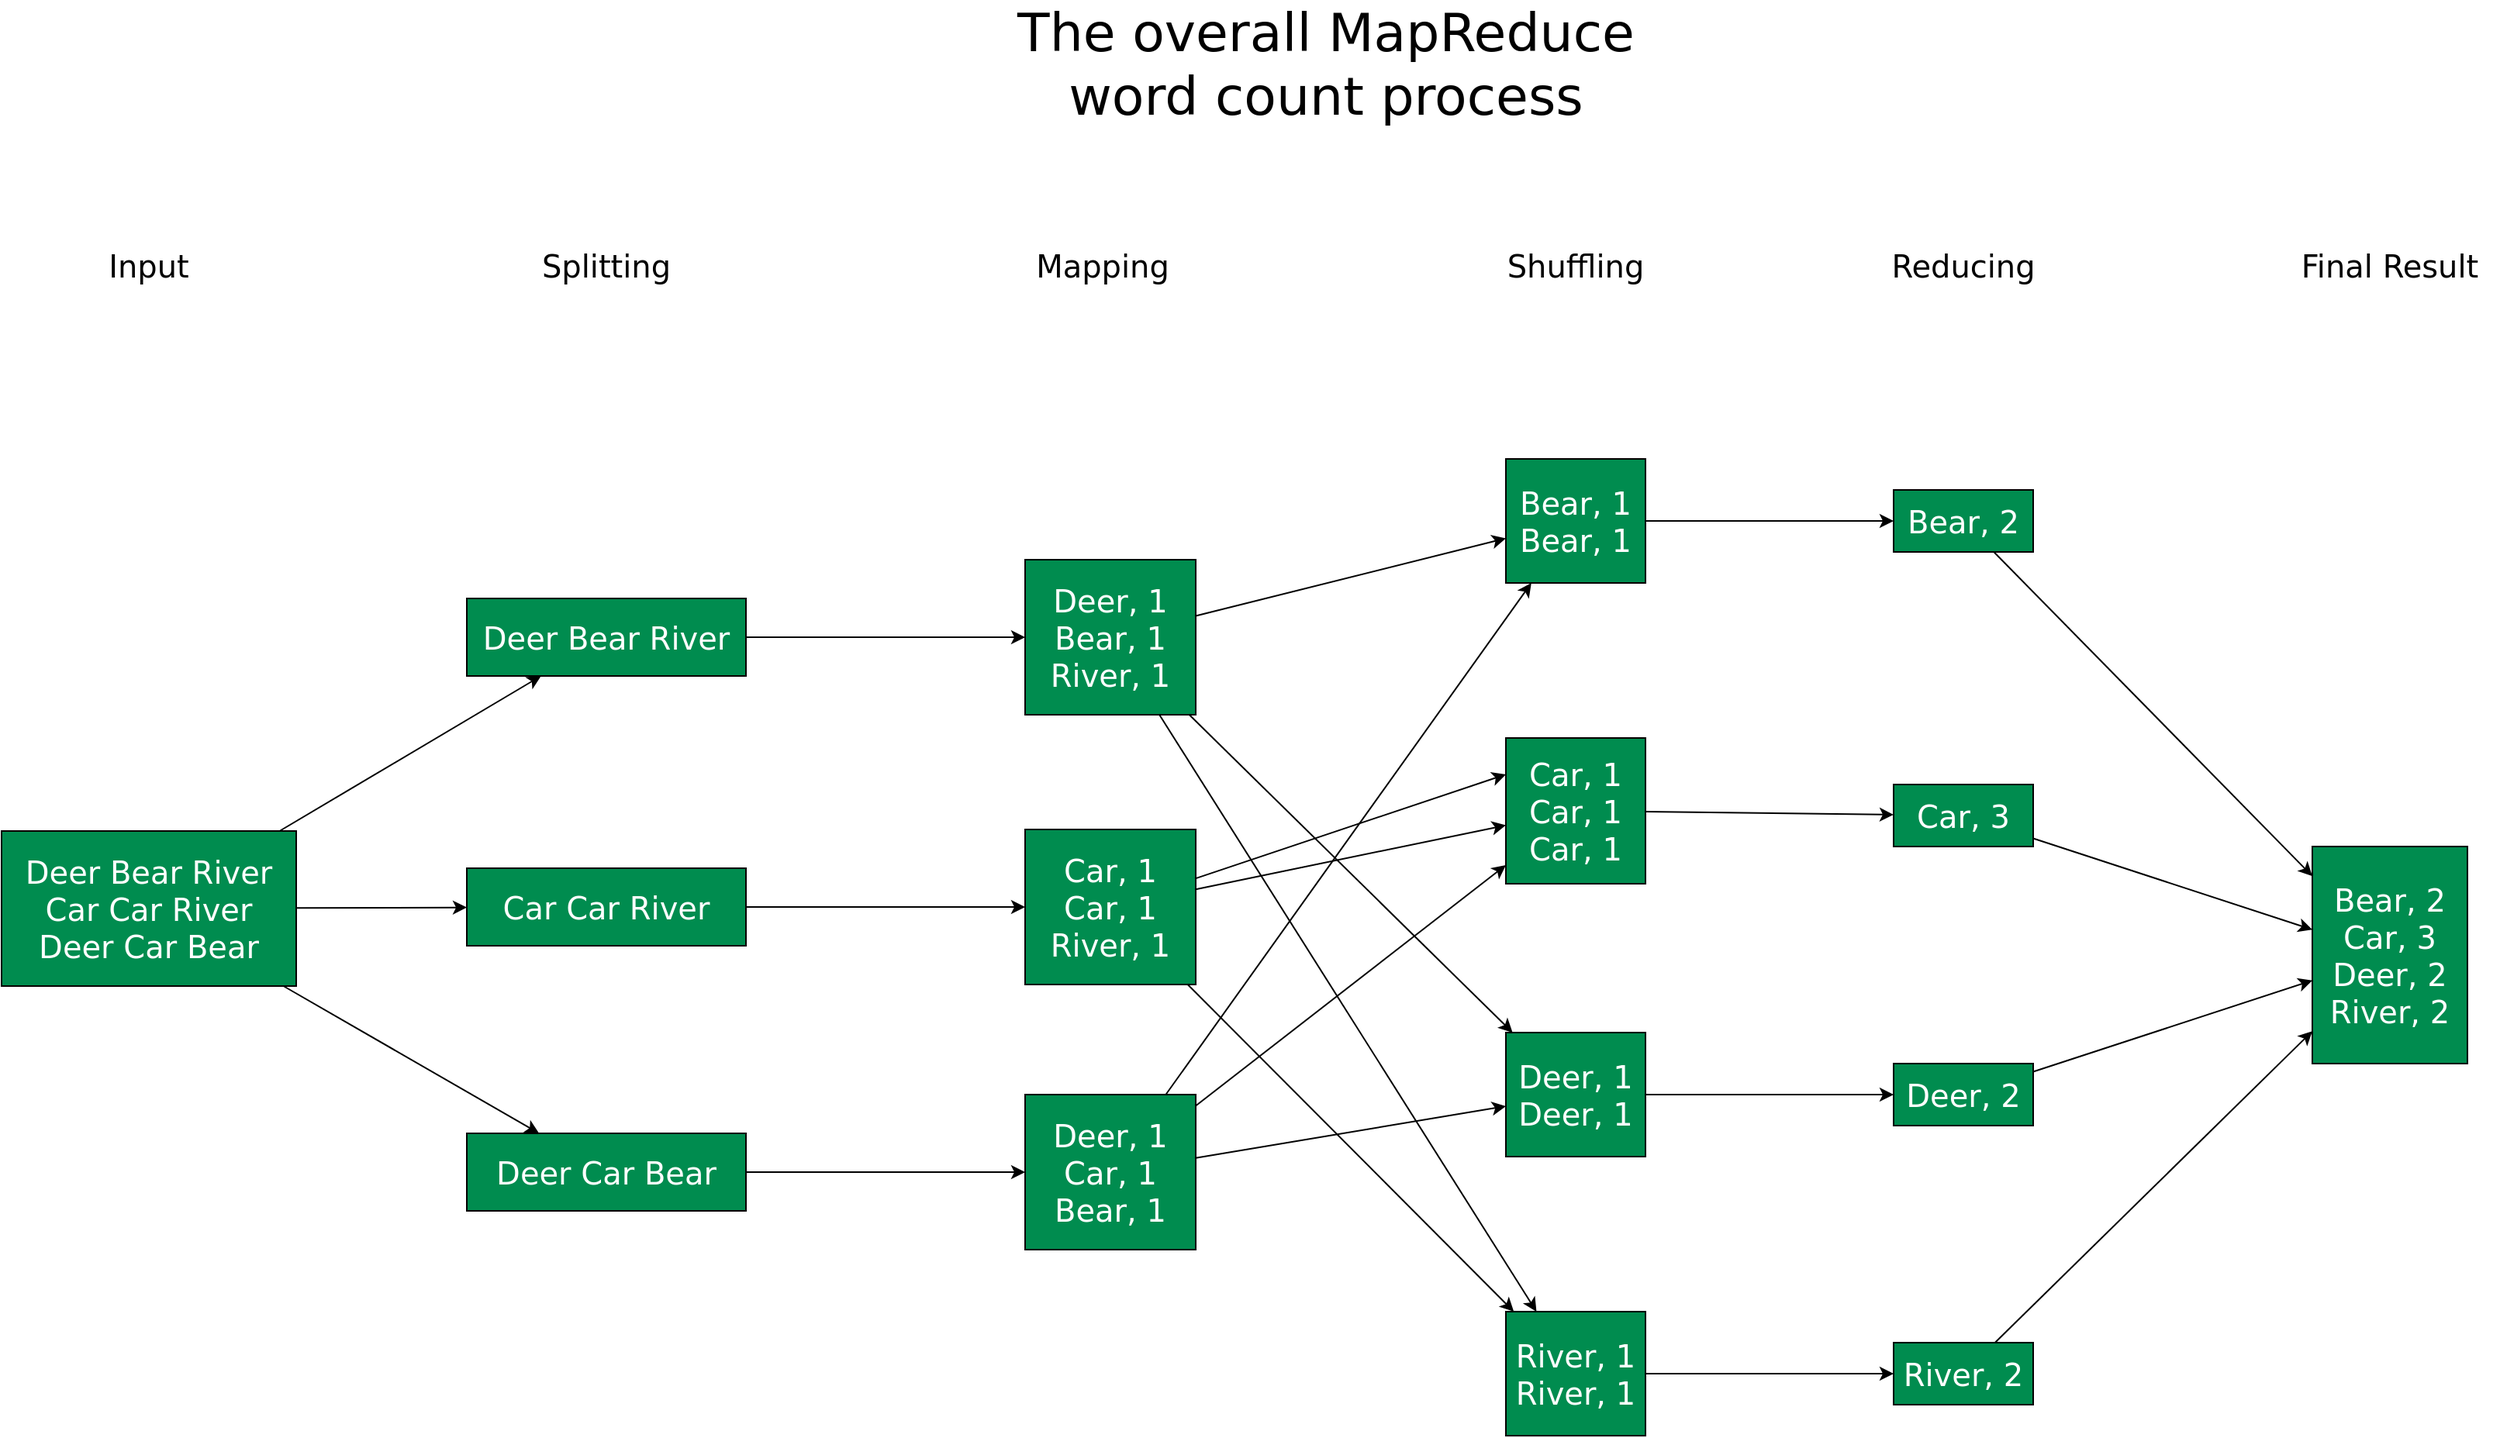 <mxfile version="18.0.1" type="device"><diagram id="xeNaoqKS4p4W7vN5CHob" name="Page-1"><mxGraphModel dx="1859" dy="1916" grid="1" gridSize="10" guides="1" tooltips="1" connect="1" arrows="1" fold="1" page="1" pageScale="1" pageWidth="1169" pageHeight="827" math="0" shadow="0"><root><mxCell id="0"/><mxCell id="1" parent="0"/><mxCell id="O-jMz1OqMS_tapTB7MbM-17" style="rounded=0;orthogonalLoop=1;jettySize=auto;html=1;fontFamily=Dejavu Sans;fontSize=20;fontColor=#FFFFFF;" edge="1" parent="1" source="O-jMz1OqMS_tapTB7MbM-1" target="O-jMz1OqMS_tapTB7MbM-2"><mxGeometry relative="1" as="geometry"/></mxCell><mxCell id="O-jMz1OqMS_tapTB7MbM-18" style="edgeStyle=none;rounded=0;orthogonalLoop=1;jettySize=auto;html=1;fontFamily=Dejavu Sans;fontSize=20;fontColor=#FFFFFF;" edge="1" parent="1" source="O-jMz1OqMS_tapTB7MbM-1" target="O-jMz1OqMS_tapTB7MbM-3"><mxGeometry relative="1" as="geometry"/></mxCell><mxCell id="O-jMz1OqMS_tapTB7MbM-19" style="edgeStyle=none;rounded=0;orthogonalLoop=1;jettySize=auto;html=1;fontFamily=Dejavu Sans;fontSize=20;fontColor=#FFFFFF;" edge="1" parent="1" source="O-jMz1OqMS_tapTB7MbM-1" target="O-jMz1OqMS_tapTB7MbM-4"><mxGeometry relative="1" as="geometry"/></mxCell><mxCell id="O-jMz1OqMS_tapTB7MbM-1" value="&lt;font style=&quot;font-size: 20px;&quot;&gt;Deer Bear River&lt;br&gt;Car Car River&lt;br&gt;Deer Car Bear&lt;br&gt;&lt;/font&gt;" style="rounded=0;whiteSpace=wrap;html=1;fillColor=#008C4F;fontColor=#FFFFFF;align=center;fontFamily=Dejavu Sans;" vertex="1" parent="1"><mxGeometry x="90" y="390" width="190" height="100" as="geometry"/></mxCell><mxCell id="O-jMz1OqMS_tapTB7MbM-20" style="edgeStyle=none;rounded=0;orthogonalLoop=1;jettySize=auto;html=1;fontFamily=Dejavu Sans;fontSize=20;fontColor=#FFFFFF;" edge="1" parent="1" source="O-jMz1OqMS_tapTB7MbM-2" target="O-jMz1OqMS_tapTB7MbM-5"><mxGeometry relative="1" as="geometry"/></mxCell><mxCell id="O-jMz1OqMS_tapTB7MbM-2" value="&lt;font style=&quot;font-size: 20px;&quot; face=&quot;Dejavu Sans&quot;&gt;Deer Bear River&lt;br&gt;&lt;/font&gt;" style="rounded=0;whiteSpace=wrap;html=1;fillColor=#008C4F;fontColor=#FFFFFF;" vertex="1" parent="1"><mxGeometry x="390" y="240" width="180" height="50" as="geometry"/></mxCell><mxCell id="O-jMz1OqMS_tapTB7MbM-21" style="edgeStyle=none;rounded=0;orthogonalLoop=1;jettySize=auto;html=1;fontFamily=Dejavu Sans;fontSize=20;fontColor=#FFFFFF;" edge="1" parent="1" source="O-jMz1OqMS_tapTB7MbM-3" target="O-jMz1OqMS_tapTB7MbM-6"><mxGeometry relative="1" as="geometry"/></mxCell><mxCell id="O-jMz1OqMS_tapTB7MbM-3" value="&lt;font style=&quot;font-size: 20px;&quot; face=&quot;Dejavu Sans&quot;&gt;Car Car River&lt;br&gt;&lt;/font&gt;" style="rounded=0;whiteSpace=wrap;html=1;fillColor=#008C4F;fontColor=#FFFFFF;" vertex="1" parent="1"><mxGeometry x="390" y="414" width="180" height="50" as="geometry"/></mxCell><mxCell id="O-jMz1OqMS_tapTB7MbM-22" style="edgeStyle=none;rounded=0;orthogonalLoop=1;jettySize=auto;html=1;fontFamily=Dejavu Sans;fontSize=20;fontColor=#FFFFFF;" edge="1" parent="1" source="O-jMz1OqMS_tapTB7MbM-4" target="O-jMz1OqMS_tapTB7MbM-7"><mxGeometry relative="1" as="geometry"/></mxCell><mxCell id="O-jMz1OqMS_tapTB7MbM-4" value="&lt;font style=&quot;font-size: 20px;&quot; face=&quot;Dejavu Sans&quot;&gt;Deer Car Bear&lt;br&gt;&lt;/font&gt;" style="rounded=0;whiteSpace=wrap;html=1;fillColor=#008C4F;fontColor=#FFFFFF;" vertex="1" parent="1"><mxGeometry x="390" y="585" width="180" height="50" as="geometry"/></mxCell><mxCell id="O-jMz1OqMS_tapTB7MbM-23" style="edgeStyle=none;rounded=0;orthogonalLoop=1;jettySize=auto;html=1;fontFamily=Dejavu Sans;fontSize=20;fontColor=#FFFFFF;" edge="1" parent="1" source="O-jMz1OqMS_tapTB7MbM-5" target="O-jMz1OqMS_tapTB7MbM-8"><mxGeometry relative="1" as="geometry"/></mxCell><mxCell id="O-jMz1OqMS_tapTB7MbM-24" style="edgeStyle=none;rounded=0;orthogonalLoop=1;jettySize=auto;html=1;fontFamily=Dejavu Sans;fontSize=20;fontColor=#FFFFFF;" edge="1" parent="1" source="O-jMz1OqMS_tapTB7MbM-5" target="O-jMz1OqMS_tapTB7MbM-10"><mxGeometry relative="1" as="geometry"/></mxCell><mxCell id="O-jMz1OqMS_tapTB7MbM-25" style="edgeStyle=none;rounded=0;orthogonalLoop=1;jettySize=auto;html=1;fontFamily=Dejavu Sans;fontSize=20;fontColor=#FFFFFF;" edge="1" parent="1" source="O-jMz1OqMS_tapTB7MbM-5" target="O-jMz1OqMS_tapTB7MbM-11"><mxGeometry relative="1" as="geometry"/></mxCell><mxCell id="O-jMz1OqMS_tapTB7MbM-5" value="&lt;font style=&quot;font-size: 20px;&quot;&gt;Deer, 1&lt;br&gt;Bear, 1&lt;br&gt;River, 1&lt;br&gt;&lt;/font&gt;" style="rounded=0;whiteSpace=wrap;html=1;fillColor=#008C4F;fontColor=#FFFFFF;align=center;fontFamily=Dejavu Sans;" vertex="1" parent="1"><mxGeometry x="750" y="215" width="110" height="100" as="geometry"/></mxCell><mxCell id="O-jMz1OqMS_tapTB7MbM-26" style="edgeStyle=none;rounded=0;orthogonalLoop=1;jettySize=auto;html=1;fontFamily=Dejavu Sans;fontSize=20;fontColor=#FFFFFF;" edge="1" parent="1" source="O-jMz1OqMS_tapTB7MbM-6" target="O-jMz1OqMS_tapTB7MbM-9"><mxGeometry relative="1" as="geometry"/></mxCell><mxCell id="O-jMz1OqMS_tapTB7MbM-27" style="edgeStyle=none;rounded=0;orthogonalLoop=1;jettySize=auto;html=1;entryX=0;entryY=0.25;entryDx=0;entryDy=0;fontFamily=Dejavu Sans;fontSize=20;fontColor=#FFFFFF;" edge="1" parent="1" source="O-jMz1OqMS_tapTB7MbM-6" target="O-jMz1OqMS_tapTB7MbM-9"><mxGeometry relative="1" as="geometry"/></mxCell><mxCell id="O-jMz1OqMS_tapTB7MbM-28" style="edgeStyle=none;rounded=0;orthogonalLoop=1;jettySize=auto;html=1;fontFamily=Dejavu Sans;fontSize=20;fontColor=#FFFFFF;" edge="1" parent="1" source="O-jMz1OqMS_tapTB7MbM-6" target="O-jMz1OqMS_tapTB7MbM-11"><mxGeometry relative="1" as="geometry"/></mxCell><mxCell id="O-jMz1OqMS_tapTB7MbM-6" value="&lt;font style=&quot;font-size: 20px;&quot;&gt;Car, 1&lt;br&gt;Car, 1&lt;br&gt;River, 1&lt;br&gt;&lt;/font&gt;" style="rounded=0;whiteSpace=wrap;html=1;fillColor=#008C4F;fontColor=#FFFFFF;align=center;fontFamily=Dejavu Sans;" vertex="1" parent="1"><mxGeometry x="750" y="389" width="110" height="100" as="geometry"/></mxCell><mxCell id="O-jMz1OqMS_tapTB7MbM-29" style="edgeStyle=none;rounded=0;orthogonalLoop=1;jettySize=auto;html=1;fontFamily=Dejavu Sans;fontSize=20;fontColor=#FFFFFF;" edge="1" parent="1" source="O-jMz1OqMS_tapTB7MbM-7" target="O-jMz1OqMS_tapTB7MbM-9"><mxGeometry relative="1" as="geometry"/></mxCell><mxCell id="O-jMz1OqMS_tapTB7MbM-30" style="edgeStyle=none;rounded=0;orthogonalLoop=1;jettySize=auto;html=1;fontFamily=Dejavu Sans;fontSize=20;fontColor=#FFFFFF;" edge="1" parent="1" source="O-jMz1OqMS_tapTB7MbM-7" target="O-jMz1OqMS_tapTB7MbM-10"><mxGeometry relative="1" as="geometry"/></mxCell><mxCell id="O-jMz1OqMS_tapTB7MbM-31" style="edgeStyle=none;rounded=0;orthogonalLoop=1;jettySize=auto;html=1;fontFamily=Dejavu Sans;fontSize=20;fontColor=#FFFFFF;" edge="1" parent="1" source="O-jMz1OqMS_tapTB7MbM-7" target="O-jMz1OqMS_tapTB7MbM-8"><mxGeometry relative="1" as="geometry"/></mxCell><mxCell id="O-jMz1OqMS_tapTB7MbM-7" value="&lt;font style=&quot;font-size: 20px;&quot;&gt;Deer, 1&lt;br&gt;Car, 1&lt;br&gt;Bear, 1&lt;br&gt;&lt;/font&gt;" style="rounded=0;whiteSpace=wrap;html=1;fillColor=#008C4F;fontColor=#FFFFFF;align=center;fontFamily=Dejavu Sans;" vertex="1" parent="1"><mxGeometry x="750" y="560" width="110" height="100" as="geometry"/></mxCell><mxCell id="O-jMz1OqMS_tapTB7MbM-32" style="edgeStyle=none;rounded=0;orthogonalLoop=1;jettySize=auto;html=1;fontFamily=Dejavu Sans;fontSize=20;fontColor=#FFFFFF;" edge="1" parent="1" source="O-jMz1OqMS_tapTB7MbM-8" target="O-jMz1OqMS_tapTB7MbM-12"><mxGeometry relative="1" as="geometry"/></mxCell><mxCell id="O-jMz1OqMS_tapTB7MbM-8" value="&lt;font style=&quot;font-size: 20px;&quot;&gt;Bear, 1&lt;br&gt;Bear, 1&lt;br&gt;&lt;/font&gt;" style="rounded=0;whiteSpace=wrap;html=1;fillColor=#008C4F;fontColor=#FFFFFF;align=center;fontFamily=Dejavu Sans;" vertex="1" parent="1"><mxGeometry x="1060" y="150" width="90" height="80" as="geometry"/></mxCell><mxCell id="O-jMz1OqMS_tapTB7MbM-33" style="edgeStyle=none;rounded=0;orthogonalLoop=1;jettySize=auto;html=1;fontFamily=Dejavu Sans;fontSize=20;fontColor=#FFFFFF;" edge="1" parent="1" source="O-jMz1OqMS_tapTB7MbM-9" target="O-jMz1OqMS_tapTB7MbM-13"><mxGeometry relative="1" as="geometry"/></mxCell><mxCell id="O-jMz1OqMS_tapTB7MbM-9" value="&lt;font style=&quot;font-size: 20px;&quot;&gt;Car, 1&lt;br&gt;Car, 1&lt;br&gt;Car, 1&lt;br&gt;&lt;/font&gt;" style="rounded=0;whiteSpace=wrap;html=1;fillColor=#008C4F;fontColor=#FFFFFF;align=center;fontFamily=Dejavu Sans;" vertex="1" parent="1"><mxGeometry x="1060" y="330" width="90" height="94" as="geometry"/></mxCell><mxCell id="O-jMz1OqMS_tapTB7MbM-34" style="edgeStyle=none;rounded=0;orthogonalLoop=1;jettySize=auto;html=1;fontFamily=Dejavu Sans;fontSize=20;fontColor=#FFFFFF;" edge="1" parent="1" source="O-jMz1OqMS_tapTB7MbM-10" target="O-jMz1OqMS_tapTB7MbM-14"><mxGeometry relative="1" as="geometry"/></mxCell><mxCell id="O-jMz1OqMS_tapTB7MbM-10" value="&lt;font style=&quot;font-size: 20px;&quot;&gt;Deer, 1&lt;br&gt;Deer, 1&lt;br&gt;&lt;/font&gt;" style="rounded=0;whiteSpace=wrap;html=1;fillColor=#008C4F;fontColor=#FFFFFF;align=center;fontFamily=Dejavu Sans;" vertex="1" parent="1"><mxGeometry x="1060" y="520" width="90" height="80" as="geometry"/></mxCell><mxCell id="O-jMz1OqMS_tapTB7MbM-35" style="edgeStyle=none;rounded=0;orthogonalLoop=1;jettySize=auto;html=1;fontFamily=Dejavu Sans;fontSize=20;fontColor=#FFFFFF;" edge="1" parent="1" source="O-jMz1OqMS_tapTB7MbM-11" target="O-jMz1OqMS_tapTB7MbM-15"><mxGeometry relative="1" as="geometry"/></mxCell><mxCell id="O-jMz1OqMS_tapTB7MbM-11" value="&lt;font style=&quot;font-size: 20px;&quot;&gt;River, 1&lt;br&gt;River, 1&lt;br&gt;&lt;/font&gt;" style="rounded=0;whiteSpace=wrap;html=1;fillColor=#008C4F;fontColor=#FFFFFF;align=center;fontFamily=Dejavu Sans;" vertex="1" parent="1"><mxGeometry x="1060" y="700" width="90" height="80" as="geometry"/></mxCell><mxCell id="O-jMz1OqMS_tapTB7MbM-36" style="edgeStyle=none;rounded=0;orthogonalLoop=1;jettySize=auto;html=1;fontFamily=Dejavu Sans;fontSize=20;fontColor=#FFFFFF;" edge="1" parent="1" source="O-jMz1OqMS_tapTB7MbM-12" target="O-jMz1OqMS_tapTB7MbM-16"><mxGeometry relative="1" as="geometry"/></mxCell><mxCell id="O-jMz1OqMS_tapTB7MbM-12" value="&lt;font style=&quot;font-size: 20px;&quot;&gt;Bear, 2&lt;br&gt;&lt;/font&gt;" style="rounded=0;whiteSpace=wrap;html=1;fillColor=#008C4F;fontColor=#FFFFFF;align=center;fontFamily=Dejavu Sans;" vertex="1" parent="1"><mxGeometry x="1310" y="170" width="90" height="40" as="geometry"/></mxCell><mxCell id="O-jMz1OqMS_tapTB7MbM-37" style="edgeStyle=none;rounded=0;orthogonalLoop=1;jettySize=auto;html=1;fontFamily=Dejavu Sans;fontSize=20;fontColor=#FFFFFF;" edge="1" parent="1" source="O-jMz1OqMS_tapTB7MbM-13" target="O-jMz1OqMS_tapTB7MbM-16"><mxGeometry relative="1" as="geometry"/></mxCell><mxCell id="O-jMz1OqMS_tapTB7MbM-13" value="&lt;font style=&quot;font-size: 20px;&quot;&gt;Car, 3&lt;br&gt;&lt;/font&gt;" style="rounded=0;whiteSpace=wrap;html=1;fillColor=#008C4F;fontColor=#FFFFFF;align=center;fontFamily=Dejavu Sans;" vertex="1" parent="1"><mxGeometry x="1310" y="360" width="90" height="40" as="geometry"/></mxCell><mxCell id="O-jMz1OqMS_tapTB7MbM-38" style="edgeStyle=none;rounded=0;orthogonalLoop=1;jettySize=auto;html=1;fontFamily=Dejavu Sans;fontSize=20;fontColor=#FFFFFF;" edge="1" parent="1" source="O-jMz1OqMS_tapTB7MbM-14" target="O-jMz1OqMS_tapTB7MbM-16"><mxGeometry relative="1" as="geometry"/></mxCell><mxCell id="O-jMz1OqMS_tapTB7MbM-14" value="&lt;font style=&quot;font-size: 20px;&quot;&gt;Deer, 2&lt;br&gt;&lt;/font&gt;" style="rounded=0;whiteSpace=wrap;html=1;fillColor=#008C4F;fontColor=#FFFFFF;align=center;fontFamily=Dejavu Sans;" vertex="1" parent="1"><mxGeometry x="1310" y="540" width="90" height="40" as="geometry"/></mxCell><mxCell id="O-jMz1OqMS_tapTB7MbM-39" style="edgeStyle=none;rounded=0;orthogonalLoop=1;jettySize=auto;html=1;fontFamily=Dejavu Sans;fontSize=20;fontColor=#FFFFFF;" edge="1" parent="1" source="O-jMz1OqMS_tapTB7MbM-15" target="O-jMz1OqMS_tapTB7MbM-16"><mxGeometry relative="1" as="geometry"/></mxCell><mxCell id="O-jMz1OqMS_tapTB7MbM-15" value="&lt;font style=&quot;font-size: 20px;&quot;&gt;River, 2&lt;br&gt;&lt;/font&gt;" style="rounded=0;whiteSpace=wrap;html=1;fillColor=#008C4F;fontColor=#FFFFFF;align=center;fontFamily=Dejavu Sans;" vertex="1" parent="1"><mxGeometry x="1310" y="720" width="90" height="40" as="geometry"/></mxCell><mxCell id="O-jMz1OqMS_tapTB7MbM-16" value="&lt;font style=&quot;font-size: 20px;&quot;&gt;Bear, 2&lt;br&gt;Car, 3&lt;br&gt;Deer, 2&lt;br&gt;River, 2&lt;br&gt;&lt;/font&gt;" style="rounded=0;whiteSpace=wrap;html=1;fillColor=#008C4F;fontColor=#FFFFFF;align=center;fontFamily=Dejavu Sans;" vertex="1" parent="1"><mxGeometry x="1580" y="400" width="100" height="140" as="geometry"/></mxCell><mxCell id="O-jMz1OqMS_tapTB7MbM-40" value="Input" style="text;html=1;strokeColor=none;fillColor=none;align=center;verticalAlign=middle;whiteSpace=wrap;rounded=0;fontFamily=Dejavu Sans;fontSize=20;fontColor=#000000;" vertex="1" parent="1"><mxGeometry x="155" y="10" width="60" height="30" as="geometry"/></mxCell><mxCell id="O-jMz1OqMS_tapTB7MbM-41" value="Splitting" style="text;html=1;strokeColor=none;fillColor=none;align=center;verticalAlign=middle;whiteSpace=wrap;rounded=0;fontFamily=Dejavu Sans;fontSize=20;fontColor=#000000;" vertex="1" parent="1"><mxGeometry x="450" y="10" width="60" height="30" as="geometry"/></mxCell><mxCell id="O-jMz1OqMS_tapTB7MbM-42" value="Mapping" style="text;html=1;strokeColor=none;fillColor=none;align=center;verticalAlign=middle;whiteSpace=wrap;rounded=0;fontFamily=Dejavu Sans;fontSize=20;fontColor=#000000;" vertex="1" parent="1"><mxGeometry x="770" y="10" width="60" height="30" as="geometry"/></mxCell><mxCell id="O-jMz1OqMS_tapTB7MbM-43" value="Shuffling" style="text;html=1;strokeColor=none;fillColor=none;align=center;verticalAlign=middle;whiteSpace=wrap;rounded=0;fontFamily=Dejavu Sans;fontSize=20;fontColor=#000000;" vertex="1" parent="1"><mxGeometry x="1075" y="10" width="60" height="30" as="geometry"/></mxCell><mxCell id="O-jMz1OqMS_tapTB7MbM-44" value="Reducing" style="text;html=1;strokeColor=none;fillColor=none;align=center;verticalAlign=middle;whiteSpace=wrap;rounded=0;fontFamily=Dejavu Sans;fontSize=20;fontColor=#000000;" vertex="1" parent="1"><mxGeometry x="1325" y="10" width="60" height="30" as="geometry"/></mxCell><mxCell id="O-jMz1OqMS_tapTB7MbM-45" value="Final Result" style="text;html=1;strokeColor=none;fillColor=none;align=center;verticalAlign=middle;whiteSpace=wrap;rounded=0;fontFamily=Dejavu Sans;fontSize=20;fontColor=#000000;" vertex="1" parent="1"><mxGeometry x="1560" y="10" width="140" height="30" as="geometry"/></mxCell><mxCell id="O-jMz1OqMS_tapTB7MbM-46" value="The overall MapReduce word count process" style="text;html=1;strokeColor=none;fillColor=none;align=center;verticalAlign=middle;whiteSpace=wrap;rounded=0;fontFamily=Dejavu Sans;fontSize=34;fontColor=#000000;" vertex="1" parent="1"><mxGeometry x="719" y="-120" width="450" height="30" as="geometry"/></mxCell></root></mxGraphModel></diagram></mxfile>